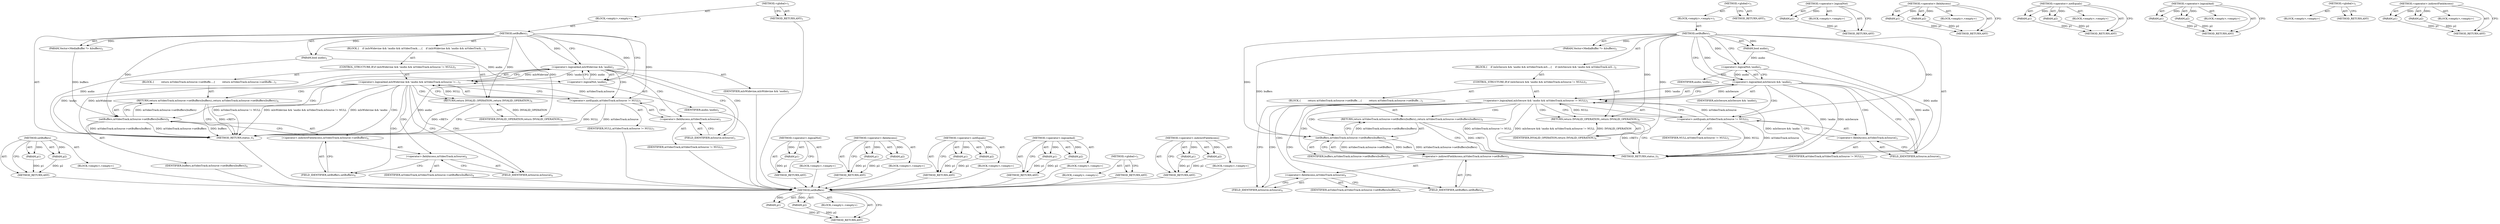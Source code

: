 digraph "&lt;operator&gt;.indirectFieldAccess" {
vulnerable_74 [label=<(METHOD,setBuffers)>];
vulnerable_75 [label=<(PARAM,p1)>];
vulnerable_76 [label=<(PARAM,p2)>];
vulnerable_77 [label=<(BLOCK,&lt;empty&gt;,&lt;empty&gt;)>];
vulnerable_78 [label=<(METHOD_RETURN,ANY)>];
vulnerable_6 [label=<(METHOD,&lt;global&gt;)<SUB>1</SUB>>];
vulnerable_7 [label=<(BLOCK,&lt;empty&gt;,&lt;empty&gt;)<SUB>1</SUB>>];
vulnerable_8 [label=<(METHOD,setBuffers)<SUB>1</SUB>>];
vulnerable_9 [label=<(PARAM,bool audio)<SUB>2</SUB>>];
vulnerable_10 [label=<(PARAM,Vector&lt;MediaBuffer *&gt; &amp;buffers)<SUB>2</SUB>>];
vulnerable_11 [label=<(BLOCK,{
    if (mIsWidevine &amp;&amp; !audio &amp;&amp; mVideoTrack....,{
    if (mIsWidevine &amp;&amp; !audio &amp;&amp; mVideoTrack....)<SUB>2</SUB>>];
vulnerable_12 [label=<(CONTROL_STRUCTURE,IF,if (mIsWidevine &amp;&amp; !audio &amp;&amp; mVideoTrack.mSource != NULL))<SUB>3</SUB>>];
vulnerable_13 [label=<(&lt;operator&gt;.logicalAnd,mIsWidevine &amp;&amp; !audio &amp;&amp; mVideoTrack.mSource !=...)<SUB>3</SUB>>];
vulnerable_14 [label=<(&lt;operator&gt;.logicalAnd,mIsWidevine &amp;&amp; !audio)<SUB>3</SUB>>];
vulnerable_15 [label=<(IDENTIFIER,mIsWidevine,mIsWidevine &amp;&amp; !audio)<SUB>3</SUB>>];
vulnerable_16 [label=<(&lt;operator&gt;.logicalNot,!audio)<SUB>3</SUB>>];
vulnerable_17 [label=<(IDENTIFIER,audio,!audio)<SUB>3</SUB>>];
vulnerable_18 [label=<(&lt;operator&gt;.notEquals,mVideoTrack.mSource != NULL)<SUB>3</SUB>>];
vulnerable_19 [label=<(&lt;operator&gt;.fieldAccess,mVideoTrack.mSource)<SUB>3</SUB>>];
vulnerable_20 [label=<(IDENTIFIER,mVideoTrack,mVideoTrack.mSource != NULL)<SUB>3</SUB>>];
vulnerable_21 [label=<(FIELD_IDENTIFIER,mSource,mSource)<SUB>3</SUB>>];
vulnerable_22 [label=<(IDENTIFIER,NULL,mVideoTrack.mSource != NULL)<SUB>3</SUB>>];
vulnerable_23 [label=<(BLOCK,{
         return mVideoTrack.mSource-&gt;setBuffe...,{
         return mVideoTrack.mSource-&gt;setBuffe...)<SUB>3</SUB>>];
vulnerable_24 [label=<(RETURN,return mVideoTrack.mSource-&gt;setBuffers(buffers);,return mVideoTrack.mSource-&gt;setBuffers(buffers);)<SUB>4</SUB>>];
vulnerable_25 [label=<(setBuffers,mVideoTrack.mSource-&gt;setBuffers(buffers))<SUB>4</SUB>>];
vulnerable_26 [label=<(&lt;operator&gt;.indirectFieldAccess,mVideoTrack.mSource-&gt;setBuffers)<SUB>4</SUB>>];
vulnerable_27 [label=<(&lt;operator&gt;.fieldAccess,mVideoTrack.mSource)<SUB>4</SUB>>];
vulnerable_28 [label=<(IDENTIFIER,mVideoTrack,mVideoTrack.mSource-&gt;setBuffers(buffers))<SUB>4</SUB>>];
vulnerable_29 [label=<(FIELD_IDENTIFIER,mSource,mSource)<SUB>4</SUB>>];
vulnerable_30 [label=<(FIELD_IDENTIFIER,setBuffers,setBuffers)<SUB>4</SUB>>];
vulnerable_31 [label=<(IDENTIFIER,buffers,mVideoTrack.mSource-&gt;setBuffers(buffers))<SUB>4</SUB>>];
vulnerable_32 [label=<(RETURN,return INVALID_OPERATION;,return INVALID_OPERATION;)<SUB>6</SUB>>];
vulnerable_33 [label=<(IDENTIFIER,INVALID_OPERATION,return INVALID_OPERATION;)<SUB>6</SUB>>];
vulnerable_34 [label=<(METHOD_RETURN,status_t)<SUB>1</SUB>>];
vulnerable_36 [label=<(METHOD_RETURN,ANY)<SUB>1</SUB>>];
vulnerable_60 [label=<(METHOD,&lt;operator&gt;.logicalNot)>];
vulnerable_61 [label=<(PARAM,p1)>];
vulnerable_62 [label=<(BLOCK,&lt;empty&gt;,&lt;empty&gt;)>];
vulnerable_63 [label=<(METHOD_RETURN,ANY)>];
vulnerable_69 [label=<(METHOD,&lt;operator&gt;.fieldAccess)>];
vulnerable_70 [label=<(PARAM,p1)>];
vulnerable_71 [label=<(PARAM,p2)>];
vulnerable_72 [label=<(BLOCK,&lt;empty&gt;,&lt;empty&gt;)>];
vulnerable_73 [label=<(METHOD_RETURN,ANY)>];
vulnerable_64 [label=<(METHOD,&lt;operator&gt;.notEquals)>];
vulnerable_65 [label=<(PARAM,p1)>];
vulnerable_66 [label=<(PARAM,p2)>];
vulnerable_67 [label=<(BLOCK,&lt;empty&gt;,&lt;empty&gt;)>];
vulnerable_68 [label=<(METHOD_RETURN,ANY)>];
vulnerable_55 [label=<(METHOD,&lt;operator&gt;.logicalAnd)>];
vulnerable_56 [label=<(PARAM,p1)>];
vulnerable_57 [label=<(PARAM,p2)>];
vulnerable_58 [label=<(BLOCK,&lt;empty&gt;,&lt;empty&gt;)>];
vulnerable_59 [label=<(METHOD_RETURN,ANY)>];
vulnerable_49 [label=<(METHOD,&lt;global&gt;)<SUB>1</SUB>>];
vulnerable_50 [label=<(BLOCK,&lt;empty&gt;,&lt;empty&gt;)>];
vulnerable_51 [label=<(METHOD_RETURN,ANY)>];
vulnerable_79 [label=<(METHOD,&lt;operator&gt;.indirectFieldAccess)>];
vulnerable_80 [label=<(PARAM,p1)>];
vulnerable_81 [label=<(PARAM,p2)>];
vulnerable_82 [label=<(BLOCK,&lt;empty&gt;,&lt;empty&gt;)>];
vulnerable_83 [label=<(METHOD_RETURN,ANY)>];
fixed_74 [label=<(METHOD,setBuffers)>];
fixed_75 [label=<(PARAM,p1)>];
fixed_76 [label=<(PARAM,p2)>];
fixed_77 [label=<(BLOCK,&lt;empty&gt;,&lt;empty&gt;)>];
fixed_78 [label=<(METHOD_RETURN,ANY)>];
fixed_6 [label=<(METHOD,&lt;global&gt;)<SUB>1</SUB>>];
fixed_7 [label=<(BLOCK,&lt;empty&gt;,&lt;empty&gt;)<SUB>1</SUB>>];
fixed_8 [label=<(METHOD,setBuffers)<SUB>1</SUB>>];
fixed_9 [label=<(PARAM,bool audio)<SUB>2</SUB>>];
fixed_10 [label=<(PARAM,Vector&lt;MediaBuffer *&gt; &amp;buffers)<SUB>2</SUB>>];
fixed_11 [label=<(BLOCK,{
    if (mIsSecure &amp;&amp; !audio &amp;&amp; mVideoTrack.mS...,{
    if (mIsSecure &amp;&amp; !audio &amp;&amp; mVideoTrack.mS...)<SUB>2</SUB>>];
fixed_12 [label=<(CONTROL_STRUCTURE,IF,if (mIsSecure &amp;&amp; !audio &amp;&amp; mVideoTrack.mSource != NULL))<SUB>3</SUB>>];
fixed_13 [label=<(&lt;operator&gt;.logicalAnd,mIsSecure &amp;&amp; !audio &amp;&amp; mVideoTrack.mSource != NULL)<SUB>3</SUB>>];
fixed_14 [label=<(&lt;operator&gt;.logicalAnd,mIsSecure &amp;&amp; !audio)<SUB>3</SUB>>];
fixed_15 [label=<(IDENTIFIER,mIsSecure,mIsSecure &amp;&amp; !audio)<SUB>3</SUB>>];
fixed_16 [label=<(&lt;operator&gt;.logicalNot,!audio)<SUB>3</SUB>>];
fixed_17 [label=<(IDENTIFIER,audio,!audio)<SUB>3</SUB>>];
fixed_18 [label=<(&lt;operator&gt;.notEquals,mVideoTrack.mSource != NULL)<SUB>3</SUB>>];
fixed_19 [label=<(&lt;operator&gt;.fieldAccess,mVideoTrack.mSource)<SUB>3</SUB>>];
fixed_20 [label=<(IDENTIFIER,mVideoTrack,mVideoTrack.mSource != NULL)<SUB>3</SUB>>];
fixed_21 [label=<(FIELD_IDENTIFIER,mSource,mSource)<SUB>3</SUB>>];
fixed_22 [label=<(IDENTIFIER,NULL,mVideoTrack.mSource != NULL)<SUB>3</SUB>>];
fixed_23 [label=<(BLOCK,{
         return mVideoTrack.mSource-&gt;setBuffe...,{
         return mVideoTrack.mSource-&gt;setBuffe...)<SUB>3</SUB>>];
fixed_24 [label=<(RETURN,return mVideoTrack.mSource-&gt;setBuffers(buffers);,return mVideoTrack.mSource-&gt;setBuffers(buffers);)<SUB>4</SUB>>];
fixed_25 [label=<(setBuffers,mVideoTrack.mSource-&gt;setBuffers(buffers))<SUB>4</SUB>>];
fixed_26 [label=<(&lt;operator&gt;.indirectFieldAccess,mVideoTrack.mSource-&gt;setBuffers)<SUB>4</SUB>>];
fixed_27 [label=<(&lt;operator&gt;.fieldAccess,mVideoTrack.mSource)<SUB>4</SUB>>];
fixed_28 [label=<(IDENTIFIER,mVideoTrack,mVideoTrack.mSource-&gt;setBuffers(buffers))<SUB>4</SUB>>];
fixed_29 [label=<(FIELD_IDENTIFIER,mSource,mSource)<SUB>4</SUB>>];
fixed_30 [label=<(FIELD_IDENTIFIER,setBuffers,setBuffers)<SUB>4</SUB>>];
fixed_31 [label=<(IDENTIFIER,buffers,mVideoTrack.mSource-&gt;setBuffers(buffers))<SUB>4</SUB>>];
fixed_32 [label=<(RETURN,return INVALID_OPERATION;,return INVALID_OPERATION;)<SUB>6</SUB>>];
fixed_33 [label=<(IDENTIFIER,INVALID_OPERATION,return INVALID_OPERATION;)<SUB>6</SUB>>];
fixed_34 [label=<(METHOD_RETURN,status_t)<SUB>1</SUB>>];
fixed_36 [label=<(METHOD_RETURN,ANY)<SUB>1</SUB>>];
fixed_60 [label=<(METHOD,&lt;operator&gt;.logicalNot)>];
fixed_61 [label=<(PARAM,p1)>];
fixed_62 [label=<(BLOCK,&lt;empty&gt;,&lt;empty&gt;)>];
fixed_63 [label=<(METHOD_RETURN,ANY)>];
fixed_69 [label=<(METHOD,&lt;operator&gt;.fieldAccess)>];
fixed_70 [label=<(PARAM,p1)>];
fixed_71 [label=<(PARAM,p2)>];
fixed_72 [label=<(BLOCK,&lt;empty&gt;,&lt;empty&gt;)>];
fixed_73 [label=<(METHOD_RETURN,ANY)>];
fixed_64 [label=<(METHOD,&lt;operator&gt;.notEquals)>];
fixed_65 [label=<(PARAM,p1)>];
fixed_66 [label=<(PARAM,p2)>];
fixed_67 [label=<(BLOCK,&lt;empty&gt;,&lt;empty&gt;)>];
fixed_68 [label=<(METHOD_RETURN,ANY)>];
fixed_55 [label=<(METHOD,&lt;operator&gt;.logicalAnd)>];
fixed_56 [label=<(PARAM,p1)>];
fixed_57 [label=<(PARAM,p2)>];
fixed_58 [label=<(BLOCK,&lt;empty&gt;,&lt;empty&gt;)>];
fixed_59 [label=<(METHOD_RETURN,ANY)>];
fixed_49 [label=<(METHOD,&lt;global&gt;)<SUB>1</SUB>>];
fixed_50 [label=<(BLOCK,&lt;empty&gt;,&lt;empty&gt;)>];
fixed_51 [label=<(METHOD_RETURN,ANY)>];
fixed_79 [label=<(METHOD,&lt;operator&gt;.indirectFieldAccess)>];
fixed_80 [label=<(PARAM,p1)>];
fixed_81 [label=<(PARAM,p2)>];
fixed_82 [label=<(BLOCK,&lt;empty&gt;,&lt;empty&gt;)>];
fixed_83 [label=<(METHOD_RETURN,ANY)>];
vulnerable_74 -> vulnerable_75  [key=0, label="AST: "];
vulnerable_74 -> vulnerable_75  [key=1, label="DDG: "];
vulnerable_74 -> vulnerable_77  [key=0, label="AST: "];
vulnerable_74 -> vulnerable_76  [key=0, label="AST: "];
vulnerable_74 -> vulnerable_76  [key=1, label="DDG: "];
vulnerable_74 -> vulnerable_78  [key=0, label="AST: "];
vulnerable_74 -> vulnerable_78  [key=1, label="CFG: "];
vulnerable_75 -> vulnerable_78  [key=0, label="DDG: p1"];
vulnerable_76 -> vulnerable_78  [key=0, label="DDG: p2"];
vulnerable_77 -> fixed_74  [key=0];
vulnerable_78 -> fixed_74  [key=0];
vulnerable_6 -> vulnerable_7  [key=0, label="AST: "];
vulnerable_6 -> vulnerable_36  [key=0, label="AST: "];
vulnerable_6 -> vulnerable_36  [key=1, label="CFG: "];
vulnerable_7 -> vulnerable_8  [key=0, label="AST: "];
vulnerable_8 -> vulnerable_9  [key=0, label="AST: "];
vulnerable_8 -> vulnerable_9  [key=1, label="DDG: "];
vulnerable_8 -> vulnerable_10  [key=0, label="AST: "];
vulnerable_8 -> vulnerable_10  [key=1, label="DDG: "];
vulnerable_8 -> vulnerable_11  [key=0, label="AST: "];
vulnerable_8 -> vulnerable_34  [key=0, label="AST: "];
vulnerable_8 -> vulnerable_14  [key=0, label="CFG: "];
vulnerable_8 -> vulnerable_14  [key=1, label="DDG: "];
vulnerable_8 -> vulnerable_16  [key=0, label="CFG: "];
vulnerable_8 -> vulnerable_16  [key=1, label="DDG: "];
vulnerable_8 -> vulnerable_32  [key=0, label="DDG: "];
vulnerable_8 -> vulnerable_33  [key=0, label="DDG: "];
vulnerable_8 -> vulnerable_18  [key=0, label="DDG: "];
vulnerable_8 -> vulnerable_25  [key=0, label="DDG: "];
vulnerable_9 -> vulnerable_34  [key=0, label="DDG: audio"];
vulnerable_9 -> vulnerable_16  [key=0, label="DDG: audio"];
vulnerable_10 -> vulnerable_25  [key=0, label="DDG: buffers"];
vulnerable_11 -> vulnerable_12  [key=0, label="AST: "];
vulnerable_11 -> vulnerable_32  [key=0, label="AST: "];
vulnerable_12 -> vulnerable_13  [key=0, label="AST: "];
vulnerable_12 -> vulnerable_23  [key=0, label="AST: "];
vulnerable_13 -> vulnerable_14  [key=0, label="AST: "];
vulnerable_13 -> vulnerable_18  [key=0, label="AST: "];
vulnerable_13 -> vulnerable_29  [key=0, label="CFG: "];
vulnerable_13 -> vulnerable_29  [key=1, label="CDG: "];
vulnerable_13 -> vulnerable_32  [key=0, label="CFG: "];
vulnerable_13 -> vulnerable_32  [key=1, label="CDG: "];
vulnerable_13 -> vulnerable_34  [key=0, label="DDG: mIsWidevine &amp;&amp; !audio"];
vulnerable_13 -> vulnerable_34  [key=1, label="DDG: mVideoTrack.mSource != NULL"];
vulnerable_13 -> vulnerable_34  [key=2, label="DDG: mIsWidevine &amp;&amp; !audio &amp;&amp; mVideoTrack.mSource != NULL"];
vulnerable_13 -> vulnerable_24  [key=0, label="CDG: "];
vulnerable_13 -> vulnerable_30  [key=0, label="CDG: "];
vulnerable_13 -> vulnerable_26  [key=0, label="CDG: "];
vulnerable_13 -> vulnerable_25  [key=0, label="CDG: "];
vulnerable_13 -> vulnerable_27  [key=0, label="CDG: "];
vulnerable_14 -> vulnerable_15  [key=0, label="AST: "];
vulnerable_14 -> vulnerable_16  [key=0, label="AST: "];
vulnerable_14 -> vulnerable_13  [key=0, label="CFG: "];
vulnerable_14 -> vulnerable_13  [key=1, label="DDG: mIsWidevine"];
vulnerable_14 -> vulnerable_13  [key=2, label="DDG: !audio"];
vulnerable_14 -> vulnerable_21  [key=0, label="CFG: "];
vulnerable_14 -> vulnerable_21  [key=1, label="CDG: "];
vulnerable_14 -> vulnerable_34  [key=0, label="DDG: !audio"];
vulnerable_14 -> vulnerable_34  [key=1, label="DDG: mIsWidevine"];
vulnerable_14 -> vulnerable_18  [key=0, label="CDG: "];
vulnerable_14 -> vulnerable_19  [key=0, label="CDG: "];
vulnerable_15 -> fixed_74  [key=0];
vulnerable_16 -> vulnerable_17  [key=0, label="AST: "];
vulnerable_16 -> vulnerable_14  [key=0, label="CFG: "];
vulnerable_16 -> vulnerable_14  [key=1, label="DDG: audio"];
vulnerable_16 -> vulnerable_34  [key=0, label="DDG: audio"];
vulnerable_17 -> fixed_74  [key=0];
vulnerable_18 -> vulnerable_19  [key=0, label="AST: "];
vulnerable_18 -> vulnerable_22  [key=0, label="AST: "];
vulnerable_18 -> vulnerable_13  [key=0, label="CFG: "];
vulnerable_18 -> vulnerable_13  [key=1, label="DDG: mVideoTrack.mSource"];
vulnerable_18 -> vulnerable_13  [key=2, label="DDG: NULL"];
vulnerable_18 -> vulnerable_34  [key=0, label="DDG: mVideoTrack.mSource"];
vulnerable_18 -> vulnerable_34  [key=1, label="DDG: NULL"];
vulnerable_19 -> vulnerable_20  [key=0, label="AST: "];
vulnerable_19 -> vulnerable_21  [key=0, label="AST: "];
vulnerable_19 -> vulnerable_18  [key=0, label="CFG: "];
vulnerable_20 -> fixed_74  [key=0];
vulnerable_21 -> vulnerable_19  [key=0, label="CFG: "];
vulnerable_22 -> fixed_74  [key=0];
vulnerable_23 -> vulnerable_24  [key=0, label="AST: "];
vulnerable_24 -> vulnerable_25  [key=0, label="AST: "];
vulnerable_24 -> vulnerable_34  [key=0, label="CFG: "];
vulnerable_24 -> vulnerable_34  [key=1, label="DDG: &lt;RET&gt;"];
vulnerable_25 -> vulnerable_26  [key=0, label="AST: "];
vulnerable_25 -> vulnerable_31  [key=0, label="AST: "];
vulnerable_25 -> vulnerable_24  [key=0, label="CFG: "];
vulnerable_25 -> vulnerable_24  [key=1, label="DDG: mVideoTrack.mSource-&gt;setBuffers(buffers)"];
vulnerable_25 -> vulnerable_34  [key=0, label="DDG: mVideoTrack.mSource-&gt;setBuffers"];
vulnerable_25 -> vulnerable_34  [key=1, label="DDG: buffers"];
vulnerable_25 -> vulnerable_34  [key=2, label="DDG: mVideoTrack.mSource-&gt;setBuffers(buffers)"];
vulnerable_26 -> vulnerable_27  [key=0, label="AST: "];
vulnerable_26 -> vulnerable_30  [key=0, label="AST: "];
vulnerable_26 -> vulnerable_25  [key=0, label="CFG: "];
vulnerable_27 -> vulnerable_28  [key=0, label="AST: "];
vulnerable_27 -> vulnerable_29  [key=0, label="AST: "];
vulnerable_27 -> vulnerable_30  [key=0, label="CFG: "];
vulnerable_28 -> fixed_74  [key=0];
vulnerable_29 -> vulnerable_27  [key=0, label="CFG: "];
vulnerable_30 -> vulnerable_26  [key=0, label="CFG: "];
vulnerable_31 -> fixed_74  [key=0];
vulnerable_32 -> vulnerable_33  [key=0, label="AST: "];
vulnerable_32 -> vulnerable_34  [key=0, label="CFG: "];
vulnerable_32 -> vulnerable_34  [key=1, label="DDG: &lt;RET&gt;"];
vulnerable_33 -> vulnerable_32  [key=0, label="DDG: INVALID_OPERATION"];
vulnerable_34 -> fixed_74  [key=0];
vulnerable_36 -> fixed_74  [key=0];
vulnerable_60 -> vulnerable_61  [key=0, label="AST: "];
vulnerable_60 -> vulnerable_61  [key=1, label="DDG: "];
vulnerable_60 -> vulnerable_62  [key=0, label="AST: "];
vulnerable_60 -> vulnerable_63  [key=0, label="AST: "];
vulnerable_60 -> vulnerable_63  [key=1, label="CFG: "];
vulnerable_61 -> vulnerable_63  [key=0, label="DDG: p1"];
vulnerable_62 -> fixed_74  [key=0];
vulnerable_63 -> fixed_74  [key=0];
vulnerable_69 -> vulnerable_70  [key=0, label="AST: "];
vulnerable_69 -> vulnerable_70  [key=1, label="DDG: "];
vulnerable_69 -> vulnerable_72  [key=0, label="AST: "];
vulnerable_69 -> vulnerable_71  [key=0, label="AST: "];
vulnerable_69 -> vulnerable_71  [key=1, label="DDG: "];
vulnerable_69 -> vulnerable_73  [key=0, label="AST: "];
vulnerable_69 -> vulnerable_73  [key=1, label="CFG: "];
vulnerable_70 -> vulnerable_73  [key=0, label="DDG: p1"];
vulnerable_71 -> vulnerable_73  [key=0, label="DDG: p2"];
vulnerable_72 -> fixed_74  [key=0];
vulnerable_73 -> fixed_74  [key=0];
vulnerable_64 -> vulnerable_65  [key=0, label="AST: "];
vulnerable_64 -> vulnerable_65  [key=1, label="DDG: "];
vulnerable_64 -> vulnerable_67  [key=0, label="AST: "];
vulnerable_64 -> vulnerable_66  [key=0, label="AST: "];
vulnerable_64 -> vulnerable_66  [key=1, label="DDG: "];
vulnerable_64 -> vulnerable_68  [key=0, label="AST: "];
vulnerable_64 -> vulnerable_68  [key=1, label="CFG: "];
vulnerable_65 -> vulnerable_68  [key=0, label="DDG: p1"];
vulnerable_66 -> vulnerable_68  [key=0, label="DDG: p2"];
vulnerable_67 -> fixed_74  [key=0];
vulnerable_68 -> fixed_74  [key=0];
vulnerable_55 -> vulnerable_56  [key=0, label="AST: "];
vulnerable_55 -> vulnerable_56  [key=1, label="DDG: "];
vulnerable_55 -> vulnerable_58  [key=0, label="AST: "];
vulnerable_55 -> vulnerable_57  [key=0, label="AST: "];
vulnerable_55 -> vulnerable_57  [key=1, label="DDG: "];
vulnerable_55 -> vulnerable_59  [key=0, label="AST: "];
vulnerable_55 -> vulnerable_59  [key=1, label="CFG: "];
vulnerable_56 -> vulnerable_59  [key=0, label="DDG: p1"];
vulnerable_57 -> vulnerable_59  [key=0, label="DDG: p2"];
vulnerable_58 -> fixed_74  [key=0];
vulnerable_59 -> fixed_74  [key=0];
vulnerable_49 -> vulnerable_50  [key=0, label="AST: "];
vulnerable_49 -> vulnerable_51  [key=0, label="AST: "];
vulnerable_49 -> vulnerable_51  [key=1, label="CFG: "];
vulnerable_50 -> fixed_74  [key=0];
vulnerable_51 -> fixed_74  [key=0];
vulnerable_79 -> vulnerable_80  [key=0, label="AST: "];
vulnerable_79 -> vulnerable_80  [key=1, label="DDG: "];
vulnerable_79 -> vulnerable_82  [key=0, label="AST: "];
vulnerable_79 -> vulnerable_81  [key=0, label="AST: "];
vulnerable_79 -> vulnerable_81  [key=1, label="DDG: "];
vulnerable_79 -> vulnerable_83  [key=0, label="AST: "];
vulnerable_79 -> vulnerable_83  [key=1, label="CFG: "];
vulnerable_80 -> vulnerable_83  [key=0, label="DDG: p1"];
vulnerable_81 -> vulnerable_83  [key=0, label="DDG: p2"];
vulnerable_82 -> fixed_74  [key=0];
vulnerable_83 -> fixed_74  [key=0];
fixed_74 -> fixed_75  [key=0, label="AST: "];
fixed_74 -> fixed_75  [key=1, label="DDG: "];
fixed_74 -> fixed_77  [key=0, label="AST: "];
fixed_74 -> fixed_76  [key=0, label="AST: "];
fixed_74 -> fixed_76  [key=1, label="DDG: "];
fixed_74 -> fixed_78  [key=0, label="AST: "];
fixed_74 -> fixed_78  [key=1, label="CFG: "];
fixed_75 -> fixed_78  [key=0, label="DDG: p1"];
fixed_76 -> fixed_78  [key=0, label="DDG: p2"];
fixed_6 -> fixed_7  [key=0, label="AST: "];
fixed_6 -> fixed_36  [key=0, label="AST: "];
fixed_6 -> fixed_36  [key=1, label="CFG: "];
fixed_7 -> fixed_8  [key=0, label="AST: "];
fixed_8 -> fixed_9  [key=0, label="AST: "];
fixed_8 -> fixed_9  [key=1, label="DDG: "];
fixed_8 -> fixed_10  [key=0, label="AST: "];
fixed_8 -> fixed_10  [key=1, label="DDG: "];
fixed_8 -> fixed_11  [key=0, label="AST: "];
fixed_8 -> fixed_34  [key=0, label="AST: "];
fixed_8 -> fixed_14  [key=0, label="CFG: "];
fixed_8 -> fixed_14  [key=1, label="DDG: "];
fixed_8 -> fixed_16  [key=0, label="CFG: "];
fixed_8 -> fixed_16  [key=1, label="DDG: "];
fixed_8 -> fixed_32  [key=0, label="DDG: "];
fixed_8 -> fixed_33  [key=0, label="DDG: "];
fixed_8 -> fixed_18  [key=0, label="DDG: "];
fixed_8 -> fixed_25  [key=0, label="DDG: "];
fixed_9 -> fixed_34  [key=0, label="DDG: audio"];
fixed_9 -> fixed_16  [key=0, label="DDG: audio"];
fixed_10 -> fixed_25  [key=0, label="DDG: buffers"];
fixed_11 -> fixed_12  [key=0, label="AST: "];
fixed_11 -> fixed_32  [key=0, label="AST: "];
fixed_12 -> fixed_13  [key=0, label="AST: "];
fixed_12 -> fixed_23  [key=0, label="AST: "];
fixed_13 -> fixed_14  [key=0, label="AST: "];
fixed_13 -> fixed_18  [key=0, label="AST: "];
fixed_13 -> fixed_29  [key=0, label="CFG: "];
fixed_13 -> fixed_29  [key=1, label="CDG: "];
fixed_13 -> fixed_32  [key=0, label="CFG: "];
fixed_13 -> fixed_32  [key=1, label="CDG: "];
fixed_13 -> fixed_34  [key=0, label="DDG: mIsSecure &amp;&amp; !audio"];
fixed_13 -> fixed_34  [key=1, label="DDG: mVideoTrack.mSource != NULL"];
fixed_13 -> fixed_34  [key=2, label="DDG: mIsSecure &amp;&amp; !audio &amp;&amp; mVideoTrack.mSource != NULL"];
fixed_13 -> fixed_24  [key=0, label="CDG: "];
fixed_13 -> fixed_30  [key=0, label="CDG: "];
fixed_13 -> fixed_26  [key=0, label="CDG: "];
fixed_13 -> fixed_25  [key=0, label="CDG: "];
fixed_13 -> fixed_27  [key=0, label="CDG: "];
fixed_14 -> fixed_15  [key=0, label="AST: "];
fixed_14 -> fixed_16  [key=0, label="AST: "];
fixed_14 -> fixed_13  [key=0, label="CFG: "];
fixed_14 -> fixed_13  [key=1, label="DDG: mIsSecure"];
fixed_14 -> fixed_13  [key=2, label="DDG: !audio"];
fixed_14 -> fixed_21  [key=0, label="CFG: "];
fixed_14 -> fixed_21  [key=1, label="CDG: "];
fixed_14 -> fixed_34  [key=0, label="DDG: !audio"];
fixed_14 -> fixed_34  [key=1, label="DDG: mIsSecure"];
fixed_14 -> fixed_18  [key=0, label="CDG: "];
fixed_14 -> fixed_19  [key=0, label="CDG: "];
fixed_16 -> fixed_17  [key=0, label="AST: "];
fixed_16 -> fixed_14  [key=0, label="CFG: "];
fixed_16 -> fixed_14  [key=1, label="DDG: audio"];
fixed_16 -> fixed_34  [key=0, label="DDG: audio"];
fixed_18 -> fixed_19  [key=0, label="AST: "];
fixed_18 -> fixed_22  [key=0, label="AST: "];
fixed_18 -> fixed_13  [key=0, label="CFG: "];
fixed_18 -> fixed_13  [key=1, label="DDG: mVideoTrack.mSource"];
fixed_18 -> fixed_13  [key=2, label="DDG: NULL"];
fixed_18 -> fixed_34  [key=0, label="DDG: mVideoTrack.mSource"];
fixed_18 -> fixed_34  [key=1, label="DDG: NULL"];
fixed_19 -> fixed_20  [key=0, label="AST: "];
fixed_19 -> fixed_21  [key=0, label="AST: "];
fixed_19 -> fixed_18  [key=0, label="CFG: "];
fixed_21 -> fixed_19  [key=0, label="CFG: "];
fixed_23 -> fixed_24  [key=0, label="AST: "];
fixed_24 -> fixed_25  [key=0, label="AST: "];
fixed_24 -> fixed_34  [key=0, label="CFG: "];
fixed_24 -> fixed_34  [key=1, label="DDG: &lt;RET&gt;"];
fixed_25 -> fixed_26  [key=0, label="AST: "];
fixed_25 -> fixed_31  [key=0, label="AST: "];
fixed_25 -> fixed_24  [key=0, label="CFG: "];
fixed_25 -> fixed_24  [key=1, label="DDG: mVideoTrack.mSource-&gt;setBuffers(buffers)"];
fixed_25 -> fixed_34  [key=0, label="DDG: mVideoTrack.mSource-&gt;setBuffers"];
fixed_25 -> fixed_34  [key=1, label="DDG: buffers"];
fixed_25 -> fixed_34  [key=2, label="DDG: mVideoTrack.mSource-&gt;setBuffers(buffers)"];
fixed_26 -> fixed_27  [key=0, label="AST: "];
fixed_26 -> fixed_30  [key=0, label="AST: "];
fixed_26 -> fixed_25  [key=0, label="CFG: "];
fixed_27 -> fixed_28  [key=0, label="AST: "];
fixed_27 -> fixed_29  [key=0, label="AST: "];
fixed_27 -> fixed_30  [key=0, label="CFG: "];
fixed_29 -> fixed_27  [key=0, label="CFG: "];
fixed_30 -> fixed_26  [key=0, label="CFG: "];
fixed_32 -> fixed_33  [key=0, label="AST: "];
fixed_32 -> fixed_34  [key=0, label="CFG: "];
fixed_32 -> fixed_34  [key=1, label="DDG: &lt;RET&gt;"];
fixed_33 -> fixed_32  [key=0, label="DDG: INVALID_OPERATION"];
fixed_60 -> fixed_61  [key=0, label="AST: "];
fixed_60 -> fixed_61  [key=1, label="DDG: "];
fixed_60 -> fixed_62  [key=0, label="AST: "];
fixed_60 -> fixed_63  [key=0, label="AST: "];
fixed_60 -> fixed_63  [key=1, label="CFG: "];
fixed_61 -> fixed_63  [key=0, label="DDG: p1"];
fixed_69 -> fixed_70  [key=0, label="AST: "];
fixed_69 -> fixed_70  [key=1, label="DDG: "];
fixed_69 -> fixed_72  [key=0, label="AST: "];
fixed_69 -> fixed_71  [key=0, label="AST: "];
fixed_69 -> fixed_71  [key=1, label="DDG: "];
fixed_69 -> fixed_73  [key=0, label="AST: "];
fixed_69 -> fixed_73  [key=1, label="CFG: "];
fixed_70 -> fixed_73  [key=0, label="DDG: p1"];
fixed_71 -> fixed_73  [key=0, label="DDG: p2"];
fixed_64 -> fixed_65  [key=0, label="AST: "];
fixed_64 -> fixed_65  [key=1, label="DDG: "];
fixed_64 -> fixed_67  [key=0, label="AST: "];
fixed_64 -> fixed_66  [key=0, label="AST: "];
fixed_64 -> fixed_66  [key=1, label="DDG: "];
fixed_64 -> fixed_68  [key=0, label="AST: "];
fixed_64 -> fixed_68  [key=1, label="CFG: "];
fixed_65 -> fixed_68  [key=0, label="DDG: p1"];
fixed_66 -> fixed_68  [key=0, label="DDG: p2"];
fixed_55 -> fixed_56  [key=0, label="AST: "];
fixed_55 -> fixed_56  [key=1, label="DDG: "];
fixed_55 -> fixed_58  [key=0, label="AST: "];
fixed_55 -> fixed_57  [key=0, label="AST: "];
fixed_55 -> fixed_57  [key=1, label="DDG: "];
fixed_55 -> fixed_59  [key=0, label="AST: "];
fixed_55 -> fixed_59  [key=1, label="CFG: "];
fixed_56 -> fixed_59  [key=0, label="DDG: p1"];
fixed_57 -> fixed_59  [key=0, label="DDG: p2"];
fixed_49 -> fixed_50  [key=0, label="AST: "];
fixed_49 -> fixed_51  [key=0, label="AST: "];
fixed_49 -> fixed_51  [key=1, label="CFG: "];
fixed_79 -> fixed_80  [key=0, label="AST: "];
fixed_79 -> fixed_80  [key=1, label="DDG: "];
fixed_79 -> fixed_82  [key=0, label="AST: "];
fixed_79 -> fixed_81  [key=0, label="AST: "];
fixed_79 -> fixed_81  [key=1, label="DDG: "];
fixed_79 -> fixed_83  [key=0, label="AST: "];
fixed_79 -> fixed_83  [key=1, label="CFG: "];
fixed_80 -> fixed_83  [key=0, label="DDG: p1"];
fixed_81 -> fixed_83  [key=0, label="DDG: p2"];
}
